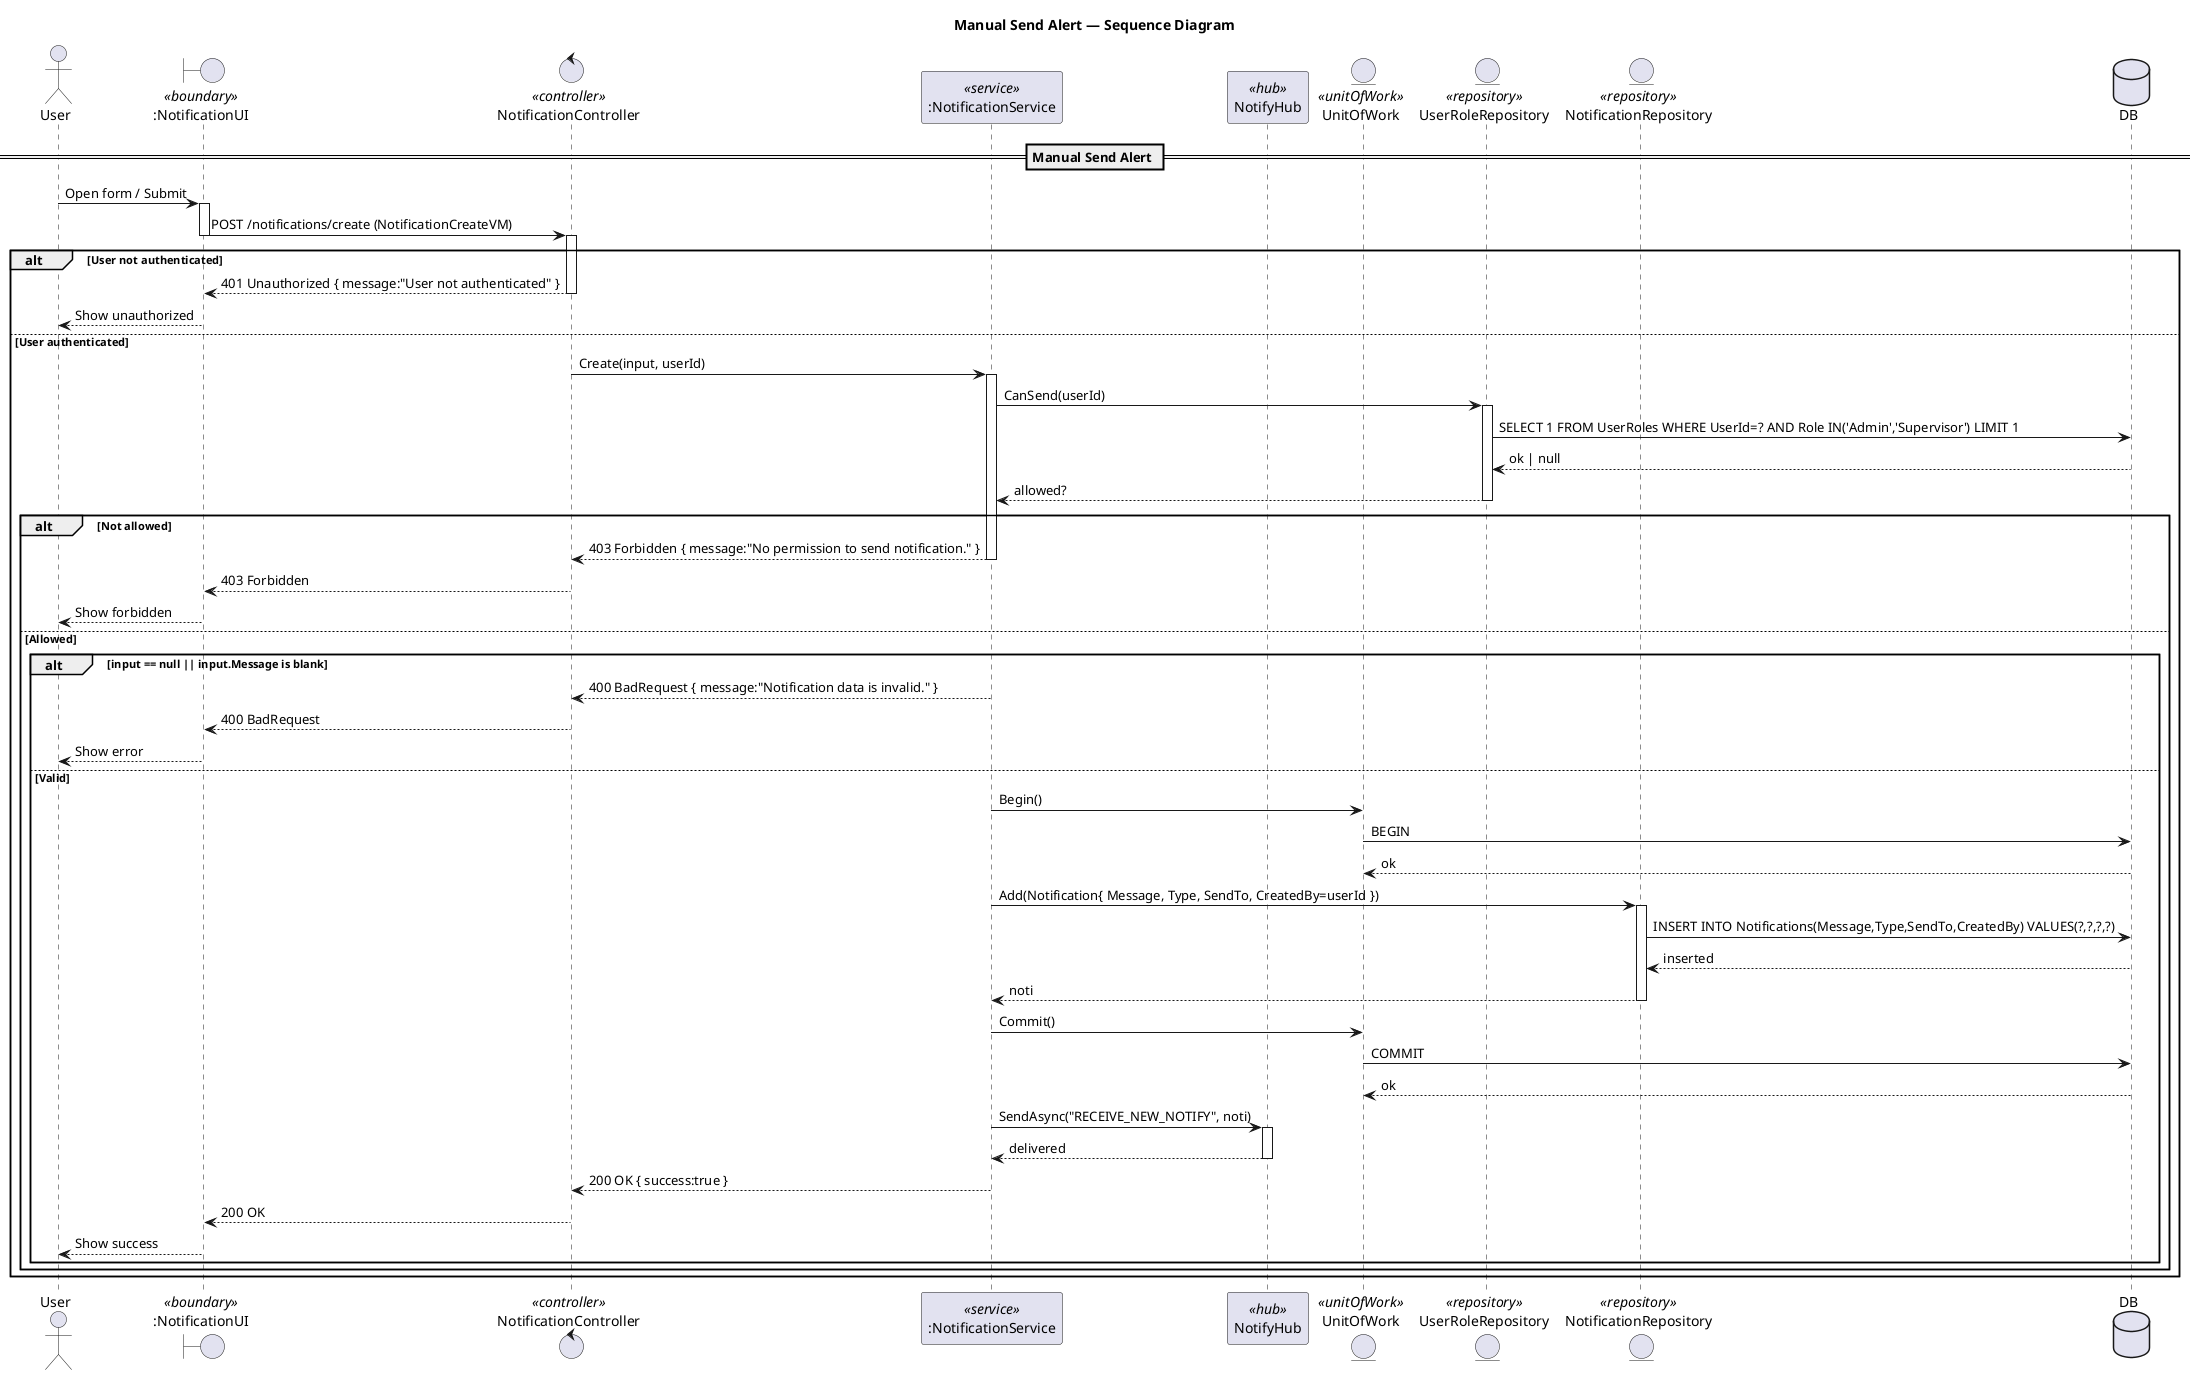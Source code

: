 @startuml
title Manual Send Alert — Sequence Diagram

actor "User" as Client
boundary ":NotificationUI" as UI <<boundary>>
control "NotificationController" as Controller <<controller>>
participant ":NotificationService" as Service <<service>>
participant "NotifyHub" as Hub <<hub>>
entity "UnitOfWork" as UoW <<unitOfWork>>
' -- Repositories --
entity "UserRoleRepository" as RoleRepo <<repository>>
entity "NotificationRepository" as NotiRepo <<repository>>


database "DB" as DB

== Manual Send Alert ==

Client -> UI: Open form / Submit
activate UI
UI -> Controller: POST /notifications/create (NotificationCreateVM)
deactivate UI
activate Controller

alt User not authenticated
  Controller --> UI: 401 Unauthorized { message:"User not authenticated" }
  deactivate Controller
  UI --> Client: Show unauthorized
else User authenticated
  Controller -> Service: Create(input, userId)
  activate Service

  ' 1) Authorization
  Service -> RoleRepo: CanSend(userId)
  activate RoleRepo
  RoleRepo -> DB: SELECT 1 FROM UserRoles WHERE UserId=? AND Role IN('Admin','Supervisor') LIMIT 1
  DB --> RoleRepo: ok | null
  RoleRepo --> Service: allowed?
  deactivate RoleRepo

  alt Not allowed
    Service --> Controller: 403 Forbidden { message:"No permission to send notification." }
    deactivate Service
    Controller --> UI: 403 Forbidden
    deactivate Controller
    UI --> Client: Show forbidden
  else Allowed
    ' 2) Validate input
    alt input == null || input.Message is blank
      Service --> Controller: 400 BadRequest { message:"Notification data is invalid." }
      deactivate Service
      Controller --> UI: 400 BadRequest
      deactivate Controller
      UI --> Client: Show error
    else Valid
      ' 3) Persist
      Service -> UoW: Begin()
      UoW -> DB: BEGIN
      DB --> UoW: ok

      Service -> NotiRepo: Add(Notification{ Message, Type, SendTo, CreatedBy=userId })
      activate NotiRepo
      NotiRepo -> DB: INSERT INTO Notifications(Message,Type,SendTo,CreatedBy) VALUES(?,?,?,?)
      DB --> NotiRepo: inserted
      NotiRepo --> Service: noti
      deactivate NotiRepo

      Service -> UoW: Commit()
      UoW -> DB: COMMIT
      DB --> UoW: ok

      ' 4) Push realtime (SignalR hub)
      Service -> Hub: SendAsync("RECEIVE_NEW_NOTIFY", noti)
      activate Hub
      Hub --> Service: delivered
      deactivate Hub

      ' 5) Done
      Service --> Controller: 200 OK { success:true }
      deactivate Service
      Controller --> UI: 200 OK
      deactivate Controller
      UI --> Client: Show success
    end alt
  end alt
end alt
@enduml
